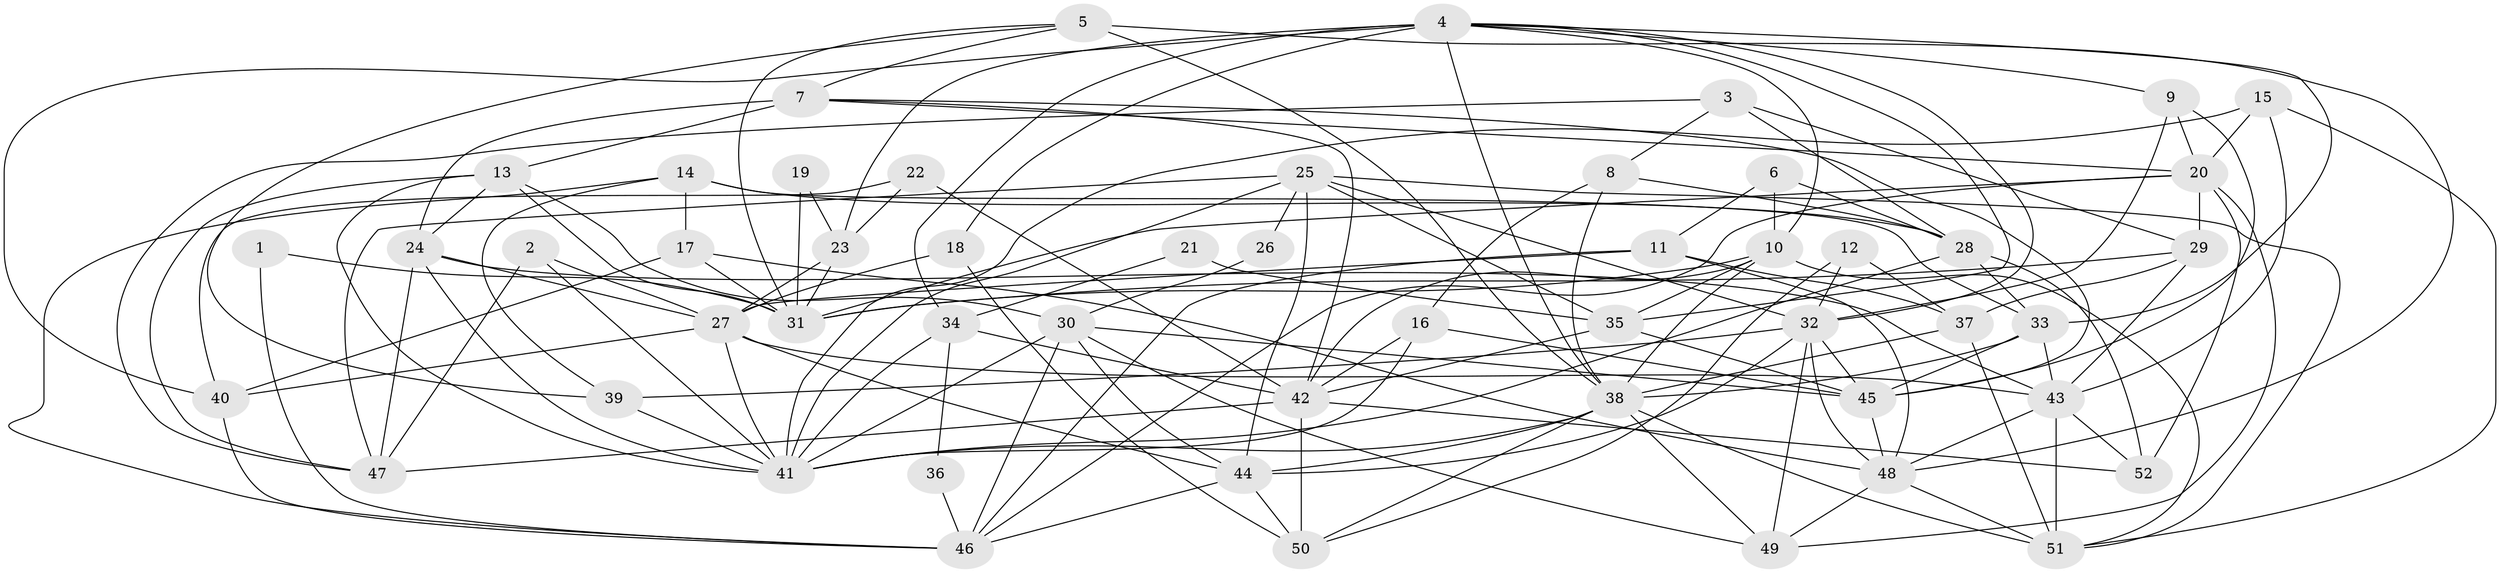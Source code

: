 // original degree distribution, {3: 0.2621359223300971, 5: 0.1553398058252427, 6: 0.07766990291262135, 4: 0.27184466019417475, 2: 0.1553398058252427, 8: 0.02912621359223301, 7: 0.04854368932038835}
// Generated by graph-tools (version 1.1) at 2025/26/03/09/25 03:26:16]
// undirected, 52 vertices, 147 edges
graph export_dot {
graph [start="1"]
  node [color=gray90,style=filled];
  1;
  2;
  3;
  4;
  5;
  6;
  7;
  8;
  9;
  10;
  11;
  12;
  13;
  14;
  15;
  16;
  17;
  18;
  19;
  20;
  21;
  22;
  23;
  24;
  25;
  26;
  27;
  28;
  29;
  30;
  31;
  32;
  33;
  34;
  35;
  36;
  37;
  38;
  39;
  40;
  41;
  42;
  43;
  44;
  45;
  46;
  47;
  48;
  49;
  50;
  51;
  52;
  1 -- 31 [weight=1.0];
  1 -- 46 [weight=1.0];
  2 -- 27 [weight=1.0];
  2 -- 41 [weight=1.0];
  2 -- 47 [weight=1.0];
  3 -- 8 [weight=1.0];
  3 -- 28 [weight=1.0];
  3 -- 29 [weight=1.0];
  3 -- 47 [weight=1.0];
  4 -- 9 [weight=1.0];
  4 -- 10 [weight=1.0];
  4 -- 18 [weight=1.0];
  4 -- 23 [weight=1.0];
  4 -- 32 [weight=1.0];
  4 -- 33 [weight=1.0];
  4 -- 34 [weight=1.0];
  4 -- 35 [weight=1.0];
  4 -- 38 [weight=1.0];
  4 -- 40 [weight=2.0];
  5 -- 7 [weight=1.0];
  5 -- 31 [weight=1.0];
  5 -- 38 [weight=2.0];
  5 -- 39 [weight=1.0];
  5 -- 48 [weight=1.0];
  6 -- 10 [weight=1.0];
  6 -- 11 [weight=1.0];
  6 -- 28 [weight=1.0];
  7 -- 13 [weight=1.0];
  7 -- 20 [weight=1.0];
  7 -- 24 [weight=1.0];
  7 -- 42 [weight=1.0];
  7 -- 45 [weight=1.0];
  8 -- 16 [weight=1.0];
  8 -- 28 [weight=1.0];
  8 -- 38 [weight=1.0];
  9 -- 20 [weight=1.0];
  9 -- 32 [weight=1.0];
  9 -- 45 [weight=1.0];
  10 -- 31 [weight=1.0];
  10 -- 35 [weight=1.0];
  10 -- 38 [weight=1.0];
  10 -- 42 [weight=1.0];
  10 -- 51 [weight=1.0];
  11 -- 27 [weight=1.0];
  11 -- 37 [weight=1.0];
  11 -- 46 [weight=1.0];
  11 -- 48 [weight=1.0];
  12 -- 32 [weight=1.0];
  12 -- 37 [weight=1.0];
  12 -- 50 [weight=1.0];
  13 -- 24 [weight=1.0];
  13 -- 30 [weight=1.0];
  13 -- 31 [weight=1.0];
  13 -- 41 [weight=1.0];
  13 -- 47 [weight=1.0];
  14 -- 17 [weight=1.0];
  14 -- 28 [weight=1.0];
  14 -- 33 [weight=1.0];
  14 -- 39 [weight=1.0];
  14 -- 46 [weight=1.0];
  15 -- 20 [weight=1.0];
  15 -- 41 [weight=1.0];
  15 -- 43 [weight=1.0];
  15 -- 51 [weight=1.0];
  16 -- 41 [weight=1.0];
  16 -- 42 [weight=1.0];
  16 -- 45 [weight=1.0];
  17 -- 31 [weight=1.0];
  17 -- 40 [weight=1.0];
  17 -- 48 [weight=1.0];
  18 -- 27 [weight=1.0];
  18 -- 50 [weight=1.0];
  19 -- 23 [weight=1.0];
  19 -- 31 [weight=1.0];
  20 -- 29 [weight=1.0];
  20 -- 31 [weight=1.0];
  20 -- 46 [weight=1.0];
  20 -- 49 [weight=1.0];
  20 -- 52 [weight=1.0];
  21 -- 34 [weight=1.0];
  21 -- 35 [weight=1.0];
  22 -- 23 [weight=1.0];
  22 -- 40 [weight=1.0];
  22 -- 42 [weight=1.0];
  23 -- 27 [weight=1.0];
  23 -- 31 [weight=1.0];
  24 -- 27 [weight=1.0];
  24 -- 41 [weight=1.0];
  24 -- 43 [weight=1.0];
  24 -- 47 [weight=1.0];
  25 -- 26 [weight=1.0];
  25 -- 32 [weight=2.0];
  25 -- 35 [weight=1.0];
  25 -- 41 [weight=1.0];
  25 -- 44 [weight=1.0];
  25 -- 47 [weight=1.0];
  25 -- 51 [weight=1.0];
  26 -- 30 [weight=1.0];
  27 -- 40 [weight=1.0];
  27 -- 41 [weight=1.0];
  27 -- 43 [weight=1.0];
  27 -- 44 [weight=1.0];
  28 -- 33 [weight=1.0];
  28 -- 41 [weight=1.0];
  28 -- 52 [weight=1.0];
  29 -- 31 [weight=1.0];
  29 -- 37 [weight=1.0];
  29 -- 43 [weight=2.0];
  30 -- 41 [weight=1.0];
  30 -- 44 [weight=1.0];
  30 -- 45 [weight=1.0];
  30 -- 46 [weight=1.0];
  30 -- 49 [weight=1.0];
  32 -- 39 [weight=1.0];
  32 -- 44 [weight=1.0];
  32 -- 45 [weight=1.0];
  32 -- 48 [weight=1.0];
  32 -- 49 [weight=1.0];
  33 -- 38 [weight=1.0];
  33 -- 43 [weight=1.0];
  33 -- 45 [weight=1.0];
  34 -- 36 [weight=1.0];
  34 -- 41 [weight=1.0];
  34 -- 42 [weight=1.0];
  35 -- 42 [weight=1.0];
  35 -- 45 [weight=1.0];
  36 -- 46 [weight=1.0];
  37 -- 38 [weight=1.0];
  37 -- 51 [weight=1.0];
  38 -- 41 [weight=1.0];
  38 -- 44 [weight=1.0];
  38 -- 49 [weight=1.0];
  38 -- 50 [weight=1.0];
  38 -- 51 [weight=1.0];
  39 -- 41 [weight=1.0];
  40 -- 46 [weight=1.0];
  42 -- 47 [weight=1.0];
  42 -- 50 [weight=2.0];
  42 -- 52 [weight=1.0];
  43 -- 48 [weight=1.0];
  43 -- 51 [weight=1.0];
  43 -- 52 [weight=1.0];
  44 -- 46 [weight=1.0];
  44 -- 50 [weight=1.0];
  45 -- 48 [weight=1.0];
  48 -- 49 [weight=1.0];
  48 -- 51 [weight=1.0];
}
